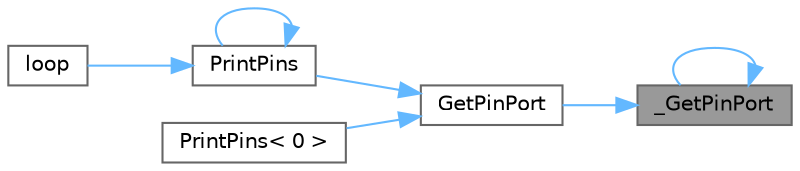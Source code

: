 digraph "_GetPinPort"
{
 // INTERACTIVE_SVG=YES
 // LATEX_PDF_SIZE
  bgcolor="transparent";
  edge [fontname=Helvetica,fontsize=10,labelfontname=Helvetica,labelfontsize=10];
  node [fontname=Helvetica,fontsize=10,shape=box,height=0.2,width=0.4];
  rankdir="RL";
  Node1 [id="Node000001",label="_GetPinPort",height=0.2,width=0.4,color="gray40", fillcolor="grey60", style="filled", fontcolor="black",tooltip=" "];
  Node1 -> Node1 [id="edge1_Node000001_Node000001",dir="back",color="steelblue1",style="solid",tooltip=" "];
  Node1 -> Node2 [id="edge2_Node000001_Node000002",dir="back",color="steelblue1",style="solid",tooltip=" "];
  Node2 [id="Node000002",label="GetPinPort",height=0.2,width=0.4,color="grey40", fillcolor="white", style="filled",URL="$dc/da2/_pintest_8h_a7089184423e1bbf435e40abb052bbf46.html#a7089184423e1bbf435e40abb052bbf46",tooltip=" "];
  Node2 -> Node3 [id="edge3_Node000002_Node000003",dir="back",color="steelblue1",style="solid",tooltip=" "];
  Node3 [id="Node000003",label="PrintPins",height=0.2,width=0.4,color="grey40", fillcolor="white", style="filled",URL="$dc/da2/_pintest_8h_a48b7a70eb06947df8557651eebcb55ee.html#a48b7a70eb06947df8557651eebcb55ee",tooltip=" "];
  Node3 -> Node4 [id="edge4_Node000003_Node000004",dir="back",color="steelblue1",style="solid",tooltip=" "];
  Node4 [id="Node000004",label="loop",height=0.2,width=0.4,color="grey40", fillcolor="white", style="filled",URL="$dc/da2/_pintest_8h_afe461d27b9c48d5921c00d521181f12f.html#afe461d27b9c48d5921c00d521181f12f",tooltip=" "];
  Node3 -> Node3 [id="edge5_Node000003_Node000003",dir="back",color="steelblue1",style="solid",tooltip=" "];
  Node2 -> Node5 [id="edge6_Node000002_Node000005",dir="back",color="steelblue1",style="solid",tooltip=" "];
  Node5 [id="Node000005",label="PrintPins\< 0 \>",height=0.2,width=0.4,color="grey40", fillcolor="white", style="filled",URL="$dc/da2/_pintest_8h_a095bc1ede86fdccb63d047743f7b8780.html#a095bc1ede86fdccb63d047743f7b8780",tooltip=" "];
}
